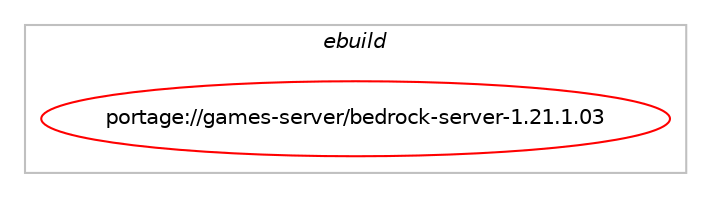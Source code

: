 digraph prolog {

# *************
# Graph options
# *************

newrank=true;
concentrate=true;
compound=true;
graph [rankdir=LR,fontname=Helvetica,fontsize=10,ranksep=1.5];#, ranksep=2.5, nodesep=0.2];
edge  [arrowhead=vee];
node  [fontname=Helvetica,fontsize=10];

# **********
# The ebuild
# **********

subgraph cluster_leftcol {
color=gray;
rank=same;
label=<<i>ebuild</i>>;
id [label="portage://games-server/bedrock-server-1.21.1.03", color=red, width=4, href="../games-server/bedrock-server-1.21.1.03.svg"];
}

# ****************
# The dependencies
# ****************

subgraph cluster_midcol {
color=gray;
label=<<i>dependencies</i>>;
subgraph cluster_compile {
fillcolor="#eeeeee";
style=filled;
label=<<i>compile</i>>;
}
subgraph cluster_compileandrun {
fillcolor="#eeeeee";
style=filled;
label=<<i>compile and run</i>>;
}
subgraph cluster_run {
fillcolor="#eeeeee";
style=filled;
label=<<i>run</i>>;
# *** BEGIN UNKNOWN DEPENDENCY TYPE (TODO) ***
# id -> package_dependency(portage://games-server/bedrock-server-1.21.1.03,run,no,acct-group,bedrock,none,[,,],[],[])
# *** END UNKNOWN DEPENDENCY TYPE (TODO) ***

# *** BEGIN UNKNOWN DEPENDENCY TYPE (TODO) ***
# id -> package_dependency(portage://games-server/bedrock-server-1.21.1.03,run,no,acct-user,bedrock,none,[,,],[],[])
# *** END UNKNOWN DEPENDENCY TYPE (TODO) ***

# *** BEGIN UNKNOWN DEPENDENCY TYPE (TODO) ***
# id -> package_dependency(portage://games-server/bedrock-server-1.21.1.03,run,no,app-misc,dtach,none,[,,],[],[])
# *** END UNKNOWN DEPENDENCY TYPE (TODO) ***

# *** BEGIN UNKNOWN DEPENDENCY TYPE (TODO) ***
# id -> package_dependency(portage://games-server/bedrock-server-1.21.1.03,run,no,net-misc,curl,none,[,,],[],[])
# *** END UNKNOWN DEPENDENCY TYPE (TODO) ***

}
}

# **************
# The candidates
# **************

subgraph cluster_choices {
rank=same;
color=gray;
label=<<i>candidates</i>>;

}

}
